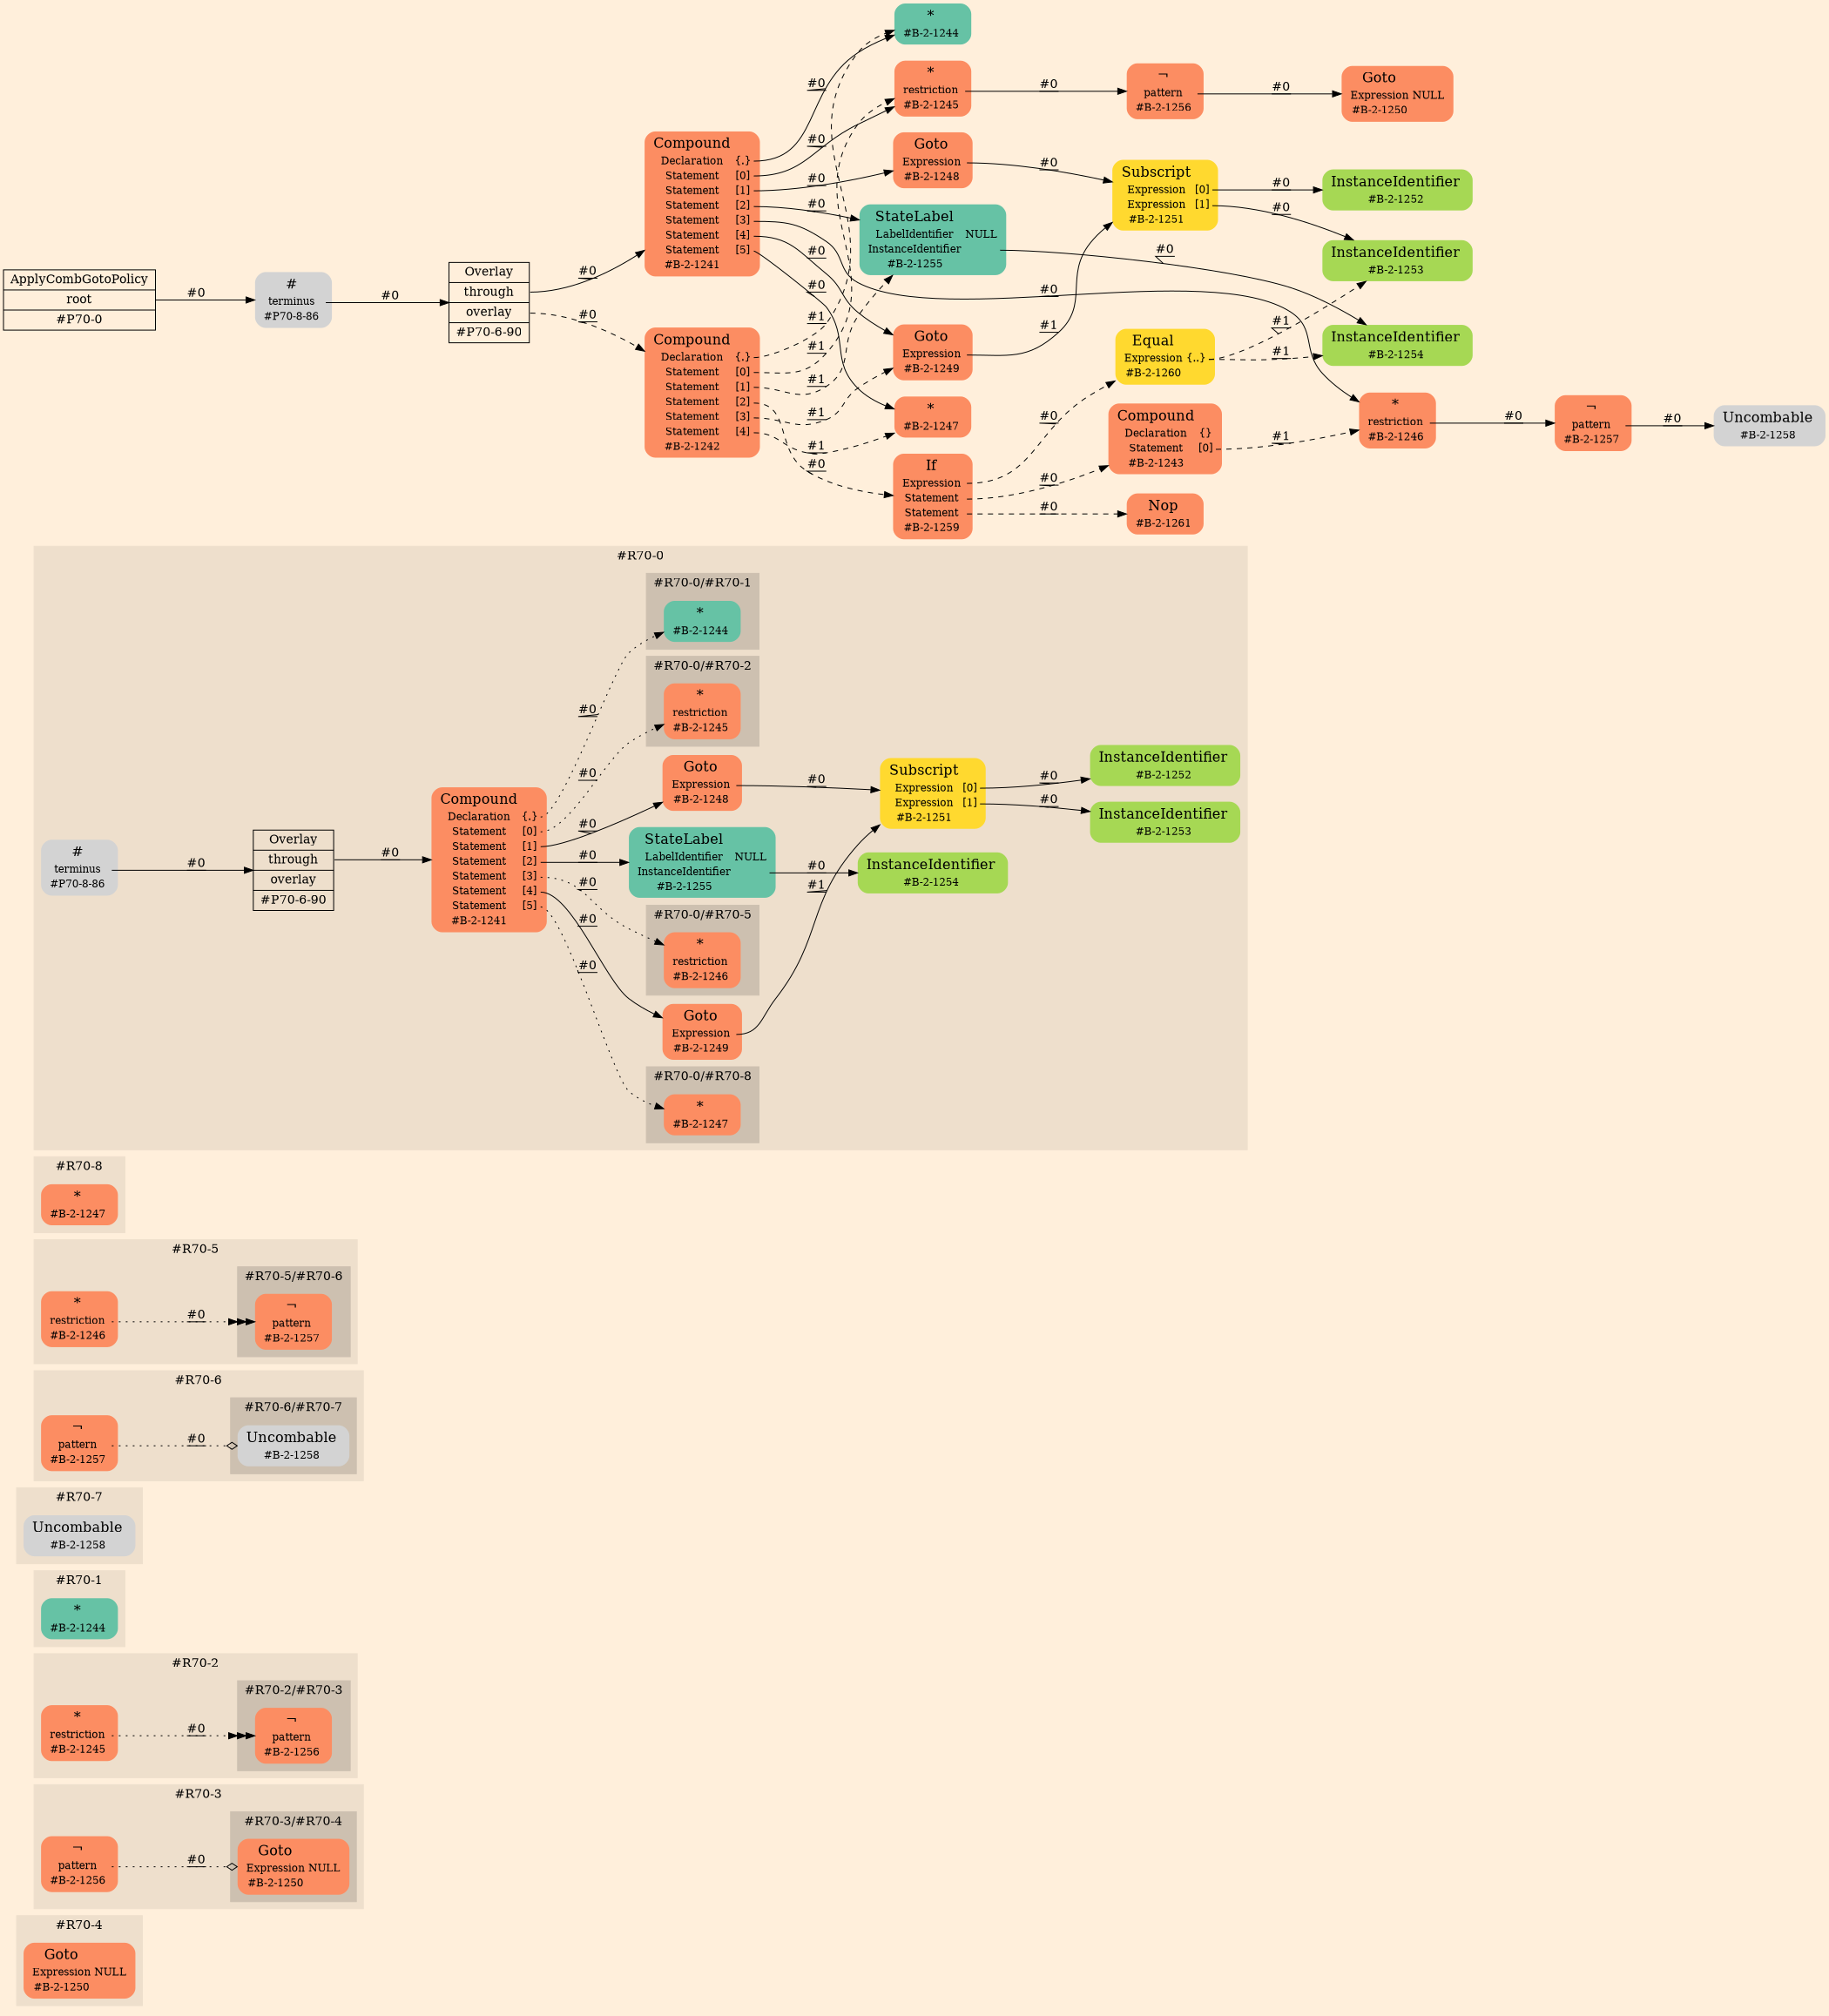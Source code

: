 digraph Inferno {
graph [
    rankdir = "LR"
    ranksep = 1.0
    size = "14,20"
    bgcolor = antiquewhite1
    color = black
    fontcolor = black
];
node [
];
// -------------------- figure #R70-4 --------------------
subgraph "cluster#R70-4" {
    label = "#R70-4"
    style = "filled"
    color = antiquewhite2
    "#R70-4/#B-2-1250" [
        shape = "plaintext"
        fillcolor = "/set28/2"
        label = <<TABLE BORDER="0" CELLBORDER="0" CELLSPACING="0">
         <TR><TD><FONT POINT-SIZE="16.0">Goto</FONT></TD><TD></TD></TR>
         <TR><TD>Expression</TD><TD PORT="port0">NULL</TD></TR>
         <TR><TD>#B-2-1250</TD><TD PORT="port1"></TD></TR>
        </TABLE>>
        style = "rounded,filled"
        fontsize = "12"
    ];
    
}


// -------------------- figure #R70-3 --------------------
subgraph "cluster#R70-3" {
    label = "#R70-3"
    style = "filled"
    color = antiquewhite2
    "#R70-3/#B-2-1256" [
        shape = "plaintext"
        fillcolor = "/set28/2"
        label = <<TABLE BORDER="0" CELLBORDER="0" CELLSPACING="0">
         <TR><TD><FONT POINT-SIZE="16.0">¬</FONT></TD><TD></TD></TR>
         <TR><TD>pattern</TD><TD PORT="port0"></TD></TR>
         <TR><TD>#B-2-1256</TD><TD PORT="port1"></TD></TR>
        </TABLE>>
        style = "rounded,filled"
        fontsize = "12"
    ];
    
    subgraph "cluster#R70-3/#R70-4" {
        label = "#R70-3/#R70-4"
        style = "filled"
        color = antiquewhite3
        "#R70-3/#0/#B-2-1250" [
            shape = "plaintext"
            fillcolor = "/set28/2"
            label = <<TABLE BORDER="0" CELLBORDER="0" CELLSPACING="0">
             <TR><TD><FONT POINT-SIZE="16.0">Goto</FONT></TD><TD></TD></TR>
             <TR><TD>Expression</TD><TD PORT="port0">NULL</TD></TR>
             <TR><TD>#B-2-1250</TD><TD PORT="port1"></TD></TR>
            </TABLE>>
            style = "rounded,filled"
            fontsize = "12"
        ];
        
    }
    
}


// -------------------- figure #R70-2 --------------------
subgraph "cluster#R70-2" {
    label = "#R70-2"
    style = "filled"
    color = antiquewhite2
    "#R70-2/#B-2-1245" [
        shape = "plaintext"
        fillcolor = "/set28/2"
        label = <<TABLE BORDER="0" CELLBORDER="0" CELLSPACING="0">
         <TR><TD><FONT POINT-SIZE="16.0">*</FONT></TD><TD></TD></TR>
         <TR><TD>restriction</TD><TD PORT="port0"></TD></TR>
         <TR><TD>#B-2-1245</TD><TD PORT="port1"></TD></TR>
        </TABLE>>
        style = "rounded,filled"
        fontsize = "12"
    ];
    
    subgraph "cluster#R70-2/#R70-3" {
        label = "#R70-2/#R70-3"
        style = "filled"
        color = antiquewhite3
        "#R70-2/#0/#B-2-1256" [
            shape = "plaintext"
            fillcolor = "/set28/2"
            label = <<TABLE BORDER="0" CELLBORDER="0" CELLSPACING="0">
             <TR><TD><FONT POINT-SIZE="16.0">¬</FONT></TD><TD></TD></TR>
             <TR><TD>pattern</TD><TD PORT="port0"></TD></TR>
             <TR><TD>#B-2-1256</TD><TD PORT="port1"></TD></TR>
            </TABLE>>
            style = "rounded,filled"
            fontsize = "12"
        ];
        
    }
    
}


// -------------------- figure #R70-1 --------------------
subgraph "cluster#R70-1" {
    label = "#R70-1"
    style = "filled"
    color = antiquewhite2
    "#R70-1/#B-2-1244" [
        shape = "plaintext"
        fillcolor = "/set28/1"
        label = <<TABLE BORDER="0" CELLBORDER="0" CELLSPACING="0">
         <TR><TD><FONT POINT-SIZE="16.0">*</FONT></TD><TD></TD></TR>
         <TR><TD>#B-2-1244</TD><TD PORT="port0"></TD></TR>
        </TABLE>>
        style = "rounded,filled"
        fontsize = "12"
    ];
    
}


// -------------------- figure #R70-7 --------------------
subgraph "cluster#R70-7" {
    label = "#R70-7"
    style = "filled"
    color = antiquewhite2
    "#R70-7/#B-2-1258" [
        shape = "plaintext"
        label = <<TABLE BORDER="0" CELLBORDER="0" CELLSPACING="0">
         <TR><TD><FONT POINT-SIZE="16.0">Uncombable</FONT></TD><TD></TD></TR>
         <TR><TD>#B-2-1258</TD><TD PORT="port0"></TD></TR>
        </TABLE>>
        style = "rounded,filled"
        fontsize = "12"
    ];
    
}


// -------------------- figure #R70-6 --------------------
subgraph "cluster#R70-6" {
    label = "#R70-6"
    style = "filled"
    color = antiquewhite2
    "#R70-6/#B-2-1257" [
        shape = "plaintext"
        fillcolor = "/set28/2"
        label = <<TABLE BORDER="0" CELLBORDER="0" CELLSPACING="0">
         <TR><TD><FONT POINT-SIZE="16.0">¬</FONT></TD><TD></TD></TR>
         <TR><TD>pattern</TD><TD PORT="port0"></TD></TR>
         <TR><TD>#B-2-1257</TD><TD PORT="port1"></TD></TR>
        </TABLE>>
        style = "rounded,filled"
        fontsize = "12"
    ];
    
    subgraph "cluster#R70-6/#R70-7" {
        label = "#R70-6/#R70-7"
        style = "filled"
        color = antiquewhite3
        "#R70-6/#0/#B-2-1258" [
            shape = "plaintext"
            label = <<TABLE BORDER="0" CELLBORDER="0" CELLSPACING="0">
             <TR><TD><FONT POINT-SIZE="16.0">Uncombable</FONT></TD><TD></TD></TR>
             <TR><TD>#B-2-1258</TD><TD PORT="port0"></TD></TR>
            </TABLE>>
            style = "rounded,filled"
            fontsize = "12"
        ];
        
    }
    
}


// -------------------- figure #R70-5 --------------------
subgraph "cluster#R70-5" {
    label = "#R70-5"
    style = "filled"
    color = antiquewhite2
    "#R70-5/#B-2-1246" [
        shape = "plaintext"
        fillcolor = "/set28/2"
        label = <<TABLE BORDER="0" CELLBORDER="0" CELLSPACING="0">
         <TR><TD><FONT POINT-SIZE="16.0">*</FONT></TD><TD></TD></TR>
         <TR><TD>restriction</TD><TD PORT="port0"></TD></TR>
         <TR><TD>#B-2-1246</TD><TD PORT="port1"></TD></TR>
        </TABLE>>
        style = "rounded,filled"
        fontsize = "12"
    ];
    
    subgraph "cluster#R70-5/#R70-6" {
        label = "#R70-5/#R70-6"
        style = "filled"
        color = antiquewhite3
        "#R70-5/#0/#B-2-1257" [
            shape = "plaintext"
            fillcolor = "/set28/2"
            label = <<TABLE BORDER="0" CELLBORDER="0" CELLSPACING="0">
             <TR><TD><FONT POINT-SIZE="16.0">¬</FONT></TD><TD></TD></TR>
             <TR><TD>pattern</TD><TD PORT="port0"></TD></TR>
             <TR><TD>#B-2-1257</TD><TD PORT="port1"></TD></TR>
            </TABLE>>
            style = "rounded,filled"
            fontsize = "12"
        ];
        
    }
    
}


// -------------------- figure #R70-8 --------------------
subgraph "cluster#R70-8" {
    label = "#R70-8"
    style = "filled"
    color = antiquewhite2
    "#R70-8/#B-2-1247" [
        shape = "plaintext"
        fillcolor = "/set28/2"
        label = <<TABLE BORDER="0" CELLBORDER="0" CELLSPACING="0">
         <TR><TD><FONT POINT-SIZE="16.0">*</FONT></TD><TD></TD></TR>
         <TR><TD>#B-2-1247</TD><TD PORT="port0"></TD></TR>
        </TABLE>>
        style = "rounded,filled"
        fontsize = "12"
    ];
    
}


// -------------------- figure #R70-0 --------------------
subgraph "cluster#R70-0" {
    label = "#R70-0"
    style = "filled"
    color = antiquewhite2
    "#R70-0/#B-2-1255" [
        shape = "plaintext"
        fillcolor = "/set28/1"
        label = <<TABLE BORDER="0" CELLBORDER="0" CELLSPACING="0">
         <TR><TD><FONT POINT-SIZE="16.0">StateLabel</FONT></TD><TD></TD></TR>
         <TR><TD>LabelIdentifier</TD><TD PORT="port0">NULL</TD></TR>
         <TR><TD>InstanceIdentifier</TD><TD PORT="port1"></TD></TR>
         <TR><TD>#B-2-1255</TD><TD PORT="port2"></TD></TR>
        </TABLE>>
        style = "rounded,filled"
        fontsize = "12"
    ];
    
    "#R70-0/#B-2-1252" [
        shape = "plaintext"
        fillcolor = "/set28/5"
        label = <<TABLE BORDER="0" CELLBORDER="0" CELLSPACING="0">
         <TR><TD><FONT POINT-SIZE="16.0">InstanceIdentifier</FONT></TD><TD></TD></TR>
         <TR><TD>#B-2-1252</TD><TD PORT="port0"></TD></TR>
        </TABLE>>
        style = "rounded,filled"
        fontsize = "12"
    ];
    
    "#R70-0/#B-2-1253" [
        shape = "plaintext"
        fillcolor = "/set28/5"
        label = <<TABLE BORDER="0" CELLBORDER="0" CELLSPACING="0">
         <TR><TD><FONT POINT-SIZE="16.0">InstanceIdentifier</FONT></TD><TD></TD></TR>
         <TR><TD>#B-2-1253</TD><TD PORT="port0"></TD></TR>
        </TABLE>>
        style = "rounded,filled"
        fontsize = "12"
    ];
    
    "#R70-0/#P70-6-90" [
        shape = "record"
        fillcolor = antiquewhite2
        label = "<fixed> Overlay | <port0> through | <port1> overlay | <port2> #P70-6-90"
        style = "filled"
        fontsize = "14"
        color = black
        fontcolor = black
    ];
    
    "#R70-0/#P70-8-86" [
        shape = "plaintext"
        label = <<TABLE BORDER="0" CELLBORDER="0" CELLSPACING="0">
         <TR><TD><FONT POINT-SIZE="16.0">#</FONT></TD><TD></TD></TR>
         <TR><TD>terminus</TD><TD PORT="port0"></TD></TR>
         <TR><TD>#P70-8-86</TD><TD PORT="port1"></TD></TR>
        </TABLE>>
        style = "rounded,filled"
        fontsize = "12"
    ];
    
    "#R70-0/#B-2-1251" [
        shape = "plaintext"
        fillcolor = "/set28/6"
        label = <<TABLE BORDER="0" CELLBORDER="0" CELLSPACING="0">
         <TR><TD><FONT POINT-SIZE="16.0">Subscript</FONT></TD><TD></TD></TR>
         <TR><TD>Expression</TD><TD PORT="port0">[0]</TD></TR>
         <TR><TD>Expression</TD><TD PORT="port1">[1]</TD></TR>
         <TR><TD>#B-2-1251</TD><TD PORT="port2"></TD></TR>
        </TABLE>>
        style = "rounded,filled"
        fontsize = "12"
    ];
    
    "#R70-0/#B-2-1249" [
        shape = "plaintext"
        fillcolor = "/set28/2"
        label = <<TABLE BORDER="0" CELLBORDER="0" CELLSPACING="0">
         <TR><TD><FONT POINT-SIZE="16.0">Goto</FONT></TD><TD></TD></TR>
         <TR><TD>Expression</TD><TD PORT="port0"></TD></TR>
         <TR><TD>#B-2-1249</TD><TD PORT="port1"></TD></TR>
        </TABLE>>
        style = "rounded,filled"
        fontsize = "12"
    ];
    
    "#R70-0/#B-2-1254" [
        shape = "plaintext"
        fillcolor = "/set28/5"
        label = <<TABLE BORDER="0" CELLBORDER="0" CELLSPACING="0">
         <TR><TD><FONT POINT-SIZE="16.0">InstanceIdentifier</FONT></TD><TD></TD></TR>
         <TR><TD>#B-2-1254</TD><TD PORT="port0"></TD></TR>
        </TABLE>>
        style = "rounded,filled"
        fontsize = "12"
    ];
    
    "#R70-0/#B-2-1241" [
        shape = "plaintext"
        fillcolor = "/set28/2"
        label = <<TABLE BORDER="0" CELLBORDER="0" CELLSPACING="0">
         <TR><TD><FONT POINT-SIZE="16.0">Compound</FONT></TD><TD></TD></TR>
         <TR><TD>Declaration</TD><TD PORT="port0">{.}</TD></TR>
         <TR><TD>Statement</TD><TD PORT="port1">[0]</TD></TR>
         <TR><TD>Statement</TD><TD PORT="port2">[1]</TD></TR>
         <TR><TD>Statement</TD><TD PORT="port3">[2]</TD></TR>
         <TR><TD>Statement</TD><TD PORT="port4">[3]</TD></TR>
         <TR><TD>Statement</TD><TD PORT="port5">[4]</TD></TR>
         <TR><TD>Statement</TD><TD PORT="port6">[5]</TD></TR>
         <TR><TD>#B-2-1241</TD><TD PORT="port7"></TD></TR>
        </TABLE>>
        style = "rounded,filled"
        fontsize = "12"
    ];
    
    "#R70-0/#B-2-1248" [
        shape = "plaintext"
        fillcolor = "/set28/2"
        label = <<TABLE BORDER="0" CELLBORDER="0" CELLSPACING="0">
         <TR><TD><FONT POINT-SIZE="16.0">Goto</FONT></TD><TD></TD></TR>
         <TR><TD>Expression</TD><TD PORT="port0"></TD></TR>
         <TR><TD>#B-2-1248</TD><TD PORT="port1"></TD></TR>
        </TABLE>>
        style = "rounded,filled"
        fontsize = "12"
    ];
    
    subgraph "cluster#R70-0/#R70-8" {
        label = "#R70-0/#R70-8"
        style = "filled"
        color = antiquewhite3
        "#R70-0/#0/#B-2-1247" [
            shape = "plaintext"
            fillcolor = "/set28/2"
            label = <<TABLE BORDER="0" CELLBORDER="0" CELLSPACING="0">
             <TR><TD><FONT POINT-SIZE="16.0">*</FONT></TD><TD></TD></TR>
             <TR><TD>#B-2-1247</TD><TD PORT="port0"></TD></TR>
            </TABLE>>
            style = "rounded,filled"
            fontsize = "12"
        ];
        
    }
    
    subgraph "cluster#R70-0/#R70-5" {
        label = "#R70-0/#R70-5"
        style = "filled"
        color = antiquewhite3
        "#R70-0/#0/#B-2-1246" [
            shape = "plaintext"
            fillcolor = "/set28/2"
            label = <<TABLE BORDER="0" CELLBORDER="0" CELLSPACING="0">
             <TR><TD><FONT POINT-SIZE="16.0">*</FONT></TD><TD></TD></TR>
             <TR><TD>restriction</TD><TD PORT="port0"></TD></TR>
             <TR><TD>#B-2-1246</TD><TD PORT="port1"></TD></TR>
            </TABLE>>
            style = "rounded,filled"
            fontsize = "12"
        ];
        
    }
    
    subgraph "cluster#R70-0/#R70-1" {
        label = "#R70-0/#R70-1"
        style = "filled"
        color = antiquewhite3
        "#R70-0/#0/#B-2-1244" [
            shape = "plaintext"
            fillcolor = "/set28/1"
            label = <<TABLE BORDER="0" CELLBORDER="0" CELLSPACING="0">
             <TR><TD><FONT POINT-SIZE="16.0">*</FONT></TD><TD></TD></TR>
             <TR><TD>#B-2-1244</TD><TD PORT="port0"></TD></TR>
            </TABLE>>
            style = "rounded,filled"
            fontsize = "12"
        ];
        
    }
    
    subgraph "cluster#R70-0/#R70-2" {
        label = "#R70-0/#R70-2"
        style = "filled"
        color = antiquewhite3
        "#R70-0/#0/#B-2-1245" [
            shape = "plaintext"
            fillcolor = "/set28/2"
            label = <<TABLE BORDER="0" CELLBORDER="0" CELLSPACING="0">
             <TR><TD><FONT POINT-SIZE="16.0">*</FONT></TD><TD></TD></TR>
             <TR><TD>restriction</TD><TD PORT="port0"></TD></TR>
             <TR><TD>#B-2-1245</TD><TD PORT="port1"></TD></TR>
            </TABLE>>
            style = "rounded,filled"
            fontsize = "12"
        ];
        
    }
    
}


// -------------------- transformation figure --------------------
"CR#P70-0" [
    shape = "record"
    fillcolor = antiquewhite1
    label = "<fixed> ApplyCombGotoPolicy | <port0> root | <port1> #P70-0"
    style = "filled"
    fontsize = "14"
    color = black
    fontcolor = black
];

"#P70-8-86" [
    shape = "plaintext"
    label = <<TABLE BORDER="0" CELLBORDER="0" CELLSPACING="0">
     <TR><TD><FONT POINT-SIZE="16.0">#</FONT></TD><TD></TD></TR>
     <TR><TD>terminus</TD><TD PORT="port0"></TD></TR>
     <TR><TD>#P70-8-86</TD><TD PORT="port1"></TD></TR>
    </TABLE>>
    style = "rounded,filled"
    fontsize = "12"
];

"#P70-6-90" [
    shape = "record"
    fillcolor = antiquewhite1
    label = "<fixed> Overlay | <port0> through | <port1> overlay | <port2> #P70-6-90"
    style = "filled"
    fontsize = "14"
    color = black
    fontcolor = black
];

"#B-2-1241" [
    shape = "plaintext"
    fillcolor = "/set28/2"
    label = <<TABLE BORDER="0" CELLBORDER="0" CELLSPACING="0">
     <TR><TD><FONT POINT-SIZE="16.0">Compound</FONT></TD><TD></TD></TR>
     <TR><TD>Declaration</TD><TD PORT="port0">{.}</TD></TR>
     <TR><TD>Statement</TD><TD PORT="port1">[0]</TD></TR>
     <TR><TD>Statement</TD><TD PORT="port2">[1]</TD></TR>
     <TR><TD>Statement</TD><TD PORT="port3">[2]</TD></TR>
     <TR><TD>Statement</TD><TD PORT="port4">[3]</TD></TR>
     <TR><TD>Statement</TD><TD PORT="port5">[4]</TD></TR>
     <TR><TD>Statement</TD><TD PORT="port6">[5]</TD></TR>
     <TR><TD>#B-2-1241</TD><TD PORT="port7"></TD></TR>
    </TABLE>>
    style = "rounded,filled"
    fontsize = "12"
];

"#B-2-1244" [
    shape = "plaintext"
    fillcolor = "/set28/1"
    label = <<TABLE BORDER="0" CELLBORDER="0" CELLSPACING="0">
     <TR><TD><FONT POINT-SIZE="16.0">*</FONT></TD><TD></TD></TR>
     <TR><TD>#B-2-1244</TD><TD PORT="port0"></TD></TR>
    </TABLE>>
    style = "rounded,filled"
    fontsize = "12"
];

"#B-2-1245" [
    shape = "plaintext"
    fillcolor = "/set28/2"
    label = <<TABLE BORDER="0" CELLBORDER="0" CELLSPACING="0">
     <TR><TD><FONT POINT-SIZE="16.0">*</FONT></TD><TD></TD></TR>
     <TR><TD>restriction</TD><TD PORT="port0"></TD></TR>
     <TR><TD>#B-2-1245</TD><TD PORT="port1"></TD></TR>
    </TABLE>>
    style = "rounded,filled"
    fontsize = "12"
];

"#B-2-1256" [
    shape = "plaintext"
    fillcolor = "/set28/2"
    label = <<TABLE BORDER="0" CELLBORDER="0" CELLSPACING="0">
     <TR><TD><FONT POINT-SIZE="16.0">¬</FONT></TD><TD></TD></TR>
     <TR><TD>pattern</TD><TD PORT="port0"></TD></TR>
     <TR><TD>#B-2-1256</TD><TD PORT="port1"></TD></TR>
    </TABLE>>
    style = "rounded,filled"
    fontsize = "12"
];

"#B-2-1250" [
    shape = "plaintext"
    fillcolor = "/set28/2"
    label = <<TABLE BORDER="0" CELLBORDER="0" CELLSPACING="0">
     <TR><TD><FONT POINT-SIZE="16.0">Goto</FONT></TD><TD></TD></TR>
     <TR><TD>Expression</TD><TD PORT="port0">NULL</TD></TR>
     <TR><TD>#B-2-1250</TD><TD PORT="port1"></TD></TR>
    </TABLE>>
    style = "rounded,filled"
    fontsize = "12"
];

"#B-2-1248" [
    shape = "plaintext"
    fillcolor = "/set28/2"
    label = <<TABLE BORDER="0" CELLBORDER="0" CELLSPACING="0">
     <TR><TD><FONT POINT-SIZE="16.0">Goto</FONT></TD><TD></TD></TR>
     <TR><TD>Expression</TD><TD PORT="port0"></TD></TR>
     <TR><TD>#B-2-1248</TD><TD PORT="port1"></TD></TR>
    </TABLE>>
    style = "rounded,filled"
    fontsize = "12"
];

"#B-2-1251" [
    shape = "plaintext"
    fillcolor = "/set28/6"
    label = <<TABLE BORDER="0" CELLBORDER="0" CELLSPACING="0">
     <TR><TD><FONT POINT-SIZE="16.0">Subscript</FONT></TD><TD></TD></TR>
     <TR><TD>Expression</TD><TD PORT="port0">[0]</TD></TR>
     <TR><TD>Expression</TD><TD PORT="port1">[1]</TD></TR>
     <TR><TD>#B-2-1251</TD><TD PORT="port2"></TD></TR>
    </TABLE>>
    style = "rounded,filled"
    fontsize = "12"
];

"#B-2-1252" [
    shape = "plaintext"
    fillcolor = "/set28/5"
    label = <<TABLE BORDER="0" CELLBORDER="0" CELLSPACING="0">
     <TR><TD><FONT POINT-SIZE="16.0">InstanceIdentifier</FONT></TD><TD></TD></TR>
     <TR><TD>#B-2-1252</TD><TD PORT="port0"></TD></TR>
    </TABLE>>
    style = "rounded,filled"
    fontsize = "12"
];

"#B-2-1253" [
    shape = "plaintext"
    fillcolor = "/set28/5"
    label = <<TABLE BORDER="0" CELLBORDER="0" CELLSPACING="0">
     <TR><TD><FONT POINT-SIZE="16.0">InstanceIdentifier</FONT></TD><TD></TD></TR>
     <TR><TD>#B-2-1253</TD><TD PORT="port0"></TD></TR>
    </TABLE>>
    style = "rounded,filled"
    fontsize = "12"
];

"#B-2-1255" [
    shape = "plaintext"
    fillcolor = "/set28/1"
    label = <<TABLE BORDER="0" CELLBORDER="0" CELLSPACING="0">
     <TR><TD><FONT POINT-SIZE="16.0">StateLabel</FONT></TD><TD></TD></TR>
     <TR><TD>LabelIdentifier</TD><TD PORT="port0">NULL</TD></TR>
     <TR><TD>InstanceIdentifier</TD><TD PORT="port1"></TD></TR>
     <TR><TD>#B-2-1255</TD><TD PORT="port2"></TD></TR>
    </TABLE>>
    style = "rounded,filled"
    fontsize = "12"
];

"#B-2-1254" [
    shape = "plaintext"
    fillcolor = "/set28/5"
    label = <<TABLE BORDER="0" CELLBORDER="0" CELLSPACING="0">
     <TR><TD><FONT POINT-SIZE="16.0">InstanceIdentifier</FONT></TD><TD></TD></TR>
     <TR><TD>#B-2-1254</TD><TD PORT="port0"></TD></TR>
    </TABLE>>
    style = "rounded,filled"
    fontsize = "12"
];

"#B-2-1246" [
    shape = "plaintext"
    fillcolor = "/set28/2"
    label = <<TABLE BORDER="0" CELLBORDER="0" CELLSPACING="0">
     <TR><TD><FONT POINT-SIZE="16.0">*</FONT></TD><TD></TD></TR>
     <TR><TD>restriction</TD><TD PORT="port0"></TD></TR>
     <TR><TD>#B-2-1246</TD><TD PORT="port1"></TD></TR>
    </TABLE>>
    style = "rounded,filled"
    fontsize = "12"
];

"#B-2-1257" [
    shape = "plaintext"
    fillcolor = "/set28/2"
    label = <<TABLE BORDER="0" CELLBORDER="0" CELLSPACING="0">
     <TR><TD><FONT POINT-SIZE="16.0">¬</FONT></TD><TD></TD></TR>
     <TR><TD>pattern</TD><TD PORT="port0"></TD></TR>
     <TR><TD>#B-2-1257</TD><TD PORT="port1"></TD></TR>
    </TABLE>>
    style = "rounded,filled"
    fontsize = "12"
];

"#B-2-1258" [
    shape = "plaintext"
    label = <<TABLE BORDER="0" CELLBORDER="0" CELLSPACING="0">
     <TR><TD><FONT POINT-SIZE="16.0">Uncombable</FONT></TD><TD></TD></TR>
     <TR><TD>#B-2-1258</TD><TD PORT="port0"></TD></TR>
    </TABLE>>
    style = "rounded,filled"
    fontsize = "12"
];

"#B-2-1249" [
    shape = "plaintext"
    fillcolor = "/set28/2"
    label = <<TABLE BORDER="0" CELLBORDER="0" CELLSPACING="0">
     <TR><TD><FONT POINT-SIZE="16.0">Goto</FONT></TD><TD></TD></TR>
     <TR><TD>Expression</TD><TD PORT="port0"></TD></TR>
     <TR><TD>#B-2-1249</TD><TD PORT="port1"></TD></TR>
    </TABLE>>
    style = "rounded,filled"
    fontsize = "12"
];

"#B-2-1247" [
    shape = "plaintext"
    fillcolor = "/set28/2"
    label = <<TABLE BORDER="0" CELLBORDER="0" CELLSPACING="0">
     <TR><TD><FONT POINT-SIZE="16.0">*</FONT></TD><TD></TD></TR>
     <TR><TD>#B-2-1247</TD><TD PORT="port0"></TD></TR>
    </TABLE>>
    style = "rounded,filled"
    fontsize = "12"
];

"#B-2-1242" [
    shape = "plaintext"
    fillcolor = "/set28/2"
    label = <<TABLE BORDER="0" CELLBORDER="0" CELLSPACING="0">
     <TR><TD><FONT POINT-SIZE="16.0">Compound</FONT></TD><TD></TD></TR>
     <TR><TD>Declaration</TD><TD PORT="port0">{.}</TD></TR>
     <TR><TD>Statement</TD><TD PORT="port1">[0]</TD></TR>
     <TR><TD>Statement</TD><TD PORT="port2">[1]</TD></TR>
     <TR><TD>Statement</TD><TD PORT="port3">[2]</TD></TR>
     <TR><TD>Statement</TD><TD PORT="port4">[3]</TD></TR>
     <TR><TD>Statement</TD><TD PORT="port5">[4]</TD></TR>
     <TR><TD>#B-2-1242</TD><TD PORT="port6"></TD></TR>
    </TABLE>>
    style = "rounded,filled"
    fontsize = "12"
];

"#B-2-1259" [
    shape = "plaintext"
    fillcolor = "/set28/2"
    label = <<TABLE BORDER="0" CELLBORDER="0" CELLSPACING="0">
     <TR><TD><FONT POINT-SIZE="16.0">If</FONT></TD><TD></TD></TR>
     <TR><TD>Expression</TD><TD PORT="port0"></TD></TR>
     <TR><TD>Statement</TD><TD PORT="port1"></TD></TR>
     <TR><TD>Statement</TD><TD PORT="port2"></TD></TR>
     <TR><TD>#B-2-1259</TD><TD PORT="port3"></TD></TR>
    </TABLE>>
    style = "rounded,filled"
    fontsize = "12"
];

"#B-2-1260" [
    shape = "plaintext"
    fillcolor = "/set28/6"
    label = <<TABLE BORDER="0" CELLBORDER="0" CELLSPACING="0">
     <TR><TD><FONT POINT-SIZE="16.0">Equal</FONT></TD><TD></TD></TR>
     <TR><TD>Expression</TD><TD PORT="port0">{..}</TD></TR>
     <TR><TD>#B-2-1260</TD><TD PORT="port1"></TD></TR>
    </TABLE>>
    style = "rounded,filled"
    fontsize = "12"
];

"#B-2-1243" [
    shape = "plaintext"
    fillcolor = "/set28/2"
    label = <<TABLE BORDER="0" CELLBORDER="0" CELLSPACING="0">
     <TR><TD><FONT POINT-SIZE="16.0">Compound</FONT></TD><TD></TD></TR>
     <TR><TD>Declaration</TD><TD PORT="port0">{}</TD></TR>
     <TR><TD>Statement</TD><TD PORT="port1">[0]</TD></TR>
     <TR><TD>#B-2-1243</TD><TD PORT="port2"></TD></TR>
    </TABLE>>
    style = "rounded,filled"
    fontsize = "12"
];

"#B-2-1261" [
    shape = "plaintext"
    fillcolor = "/set28/2"
    label = <<TABLE BORDER="0" CELLBORDER="0" CELLSPACING="0">
     <TR><TD><FONT POINT-SIZE="16.0">Nop</FONT></TD><TD></TD></TR>
     <TR><TD>#B-2-1261</TD><TD PORT="port0"></TD></TR>
    </TABLE>>
    style = "rounded,filled"
    fontsize = "12"
];



// -------------------- links --------------------
// links for block CR#P70-0
"CR#P70-0":port0 -> "#P70-8-86" [
    style="solid"
    label = "#0"
    decorate = true
    color = black
    fontcolor = black
];

// links for block #P70-8-86
"#P70-8-86":port0 -> "#P70-6-90" [
    style="solid"
    label = "#0"
    decorate = true
    color = black
    fontcolor = black
];

// links for block #P70-6-90
"#P70-6-90":port0 -> "#B-2-1241" [
    style="solid"
    label = "#0"
    decorate = true
    color = black
    fontcolor = black
];

"#P70-6-90":port1 -> "#B-2-1242" [
    style="dashed"
    label = "#0"
    decorate = true
    color = black
    fontcolor = black
];

// links for block #B-2-1241
"#B-2-1241":port0 -> "#B-2-1244" [
    style="solid"
    label = "#0"
    decorate = true
    color = black
    fontcolor = black
];

"#B-2-1241":port1 -> "#B-2-1245" [
    style="solid"
    label = "#0"
    decorate = true
    color = black
    fontcolor = black
];

"#B-2-1241":port2 -> "#B-2-1248" [
    style="solid"
    label = "#0"
    decorate = true
    color = black
    fontcolor = black
];

"#B-2-1241":port3 -> "#B-2-1255" [
    style="solid"
    label = "#0"
    decorate = true
    color = black
    fontcolor = black
];

"#B-2-1241":port4 -> "#B-2-1246" [
    style="solid"
    label = "#0"
    decorate = true
    color = black
    fontcolor = black
];

"#B-2-1241":port5 -> "#B-2-1249" [
    style="solid"
    label = "#0"
    decorate = true
    color = black
    fontcolor = black
];

"#B-2-1241":port6 -> "#B-2-1247" [
    style="solid"
    label = "#0"
    decorate = true
    color = black
    fontcolor = black
];

// links for block #B-2-1244
// links for block #B-2-1245
"#B-2-1245":port0 -> "#B-2-1256" [
    style="solid"
    label = "#0"
    decorate = true
    color = black
    fontcolor = black
];

// links for block #B-2-1256
"#B-2-1256":port0 -> "#B-2-1250" [
    style="solid"
    label = "#0"
    decorate = true
    color = black
    fontcolor = black
];

// links for block #B-2-1250
// links for block #B-2-1248
"#B-2-1248":port0 -> "#B-2-1251" [
    style="solid"
    label = "#0"
    decorate = true
    color = black
    fontcolor = black
];

// links for block #B-2-1251
"#B-2-1251":port0 -> "#B-2-1252" [
    style="solid"
    label = "#0"
    decorate = true
    color = black
    fontcolor = black
];

"#B-2-1251":port1 -> "#B-2-1253" [
    style="solid"
    label = "#0"
    decorate = true
    color = black
    fontcolor = black
];

// links for block #B-2-1252
// links for block #B-2-1253
// links for block #B-2-1255
"#B-2-1255":port1 -> "#B-2-1254" [
    style="solid"
    label = "#0"
    decorate = true
    color = black
    fontcolor = black
];

// links for block #B-2-1254
// links for block #B-2-1246
"#B-2-1246":port0 -> "#B-2-1257" [
    style="solid"
    label = "#0"
    decorate = true
    color = black
    fontcolor = black
];

// links for block #B-2-1257
"#B-2-1257":port0 -> "#B-2-1258" [
    style="solid"
    label = "#0"
    decorate = true
    color = black
    fontcolor = black
];

// links for block #B-2-1258
// links for block #B-2-1249
"#B-2-1249":port0 -> "#B-2-1251" [
    style="solid"
    label = "#1"
    decorate = true
    color = black
    fontcolor = black
];

// links for block #B-2-1247
// links for block #B-2-1242
"#B-2-1242":port0 -> "#B-2-1244" [
    style="dashed"
    label = "#1"
    decorate = true
    color = black
    fontcolor = black
];

"#B-2-1242":port1 -> "#B-2-1245" [
    style="dashed"
    label = "#1"
    decorate = true
    color = black
    fontcolor = black
];

"#B-2-1242":port2 -> "#B-2-1255" [
    style="dashed"
    label = "#1"
    decorate = true
    color = black
    fontcolor = black
];

"#B-2-1242":port3 -> "#B-2-1259" [
    style="dashed"
    label = "#0"
    decorate = true
    color = black
    fontcolor = black
];

"#B-2-1242":port4 -> "#B-2-1249" [
    style="dashed"
    label = "#1"
    decorate = true
    color = black
    fontcolor = black
];

"#B-2-1242":port5 -> "#B-2-1247" [
    style="dashed"
    label = "#1"
    decorate = true
    color = black
    fontcolor = black
];

// links for block #B-2-1259
"#B-2-1259":port0 -> "#B-2-1260" [
    style="dashed"
    label = "#0"
    decorate = true
    color = black
    fontcolor = black
];

"#B-2-1259":port1 -> "#B-2-1243" [
    style="dashed"
    label = "#0"
    decorate = true
    color = black
    fontcolor = black
];

"#B-2-1259":port2 -> "#B-2-1261" [
    style="dashed"
    label = "#0"
    decorate = true
    color = black
    fontcolor = black
];

// links for block #B-2-1260
"#B-2-1260":port0 -> "#B-2-1253" [
    style="dashed"
    label = "#1"
    decorate = true
    color = black
    fontcolor = black
];

"#B-2-1260":port0 -> "#B-2-1254" [
    style="dashed"
    label = "#1"
    decorate = true
    color = black
    fontcolor = black
];

// links for block #B-2-1243
"#B-2-1243":port1 -> "#B-2-1246" [
    style="dashed"
    label = "#1"
    decorate = true
    color = black
    fontcolor = black
];

// links for block #B-2-1261
// links for block #R70-0/#B-2-1255
"#R70-0/#B-2-1255":port1 -> "#R70-0/#B-2-1254" [
    style="solid"
    label = "#0"
    decorate = true
    color = black
    fontcolor = black
];

// links for block #R70-0/#B-2-1252
// links for block #R70-0/#B-2-1253
// links for block #R70-0/#P70-6-90
"#R70-0/#P70-6-90":port0 -> "#R70-0/#B-2-1241" [
    style="solid"
    label = "#0"
    decorate = true
    color = black
    fontcolor = black
];

// links for block #R70-0/#P70-8-86
"#R70-0/#P70-8-86":port0 -> "#R70-0/#P70-6-90" [
    style="solid"
    label = "#0"
    decorate = true
    color = black
    fontcolor = black
];

// links for block #R70-0/#B-2-1251
"#R70-0/#B-2-1251":port0 -> "#R70-0/#B-2-1252" [
    style="solid"
    label = "#0"
    decorate = true
    color = black
    fontcolor = black
];

"#R70-0/#B-2-1251":port1 -> "#R70-0/#B-2-1253" [
    style="solid"
    label = "#0"
    decorate = true
    color = black
    fontcolor = black
];

// links for block #R70-0/#B-2-1249
"#R70-0/#B-2-1249":port0 -> "#R70-0/#B-2-1251" [
    style="solid"
    label = "#1"
    decorate = true
    color = black
    fontcolor = black
];

// links for block #R70-0/#B-2-1254
// links for block #R70-0/#B-2-1241
"#R70-0/#B-2-1241":port0 -> "#R70-0/#0/#B-2-1244" [
    style="dotted"
    label = "#0"
    decorate = true
    color = black
    fontcolor = black
];

"#R70-0/#B-2-1241":port1 -> "#R70-0/#0/#B-2-1245" [
    style="dotted"
    label = "#0"
    decorate = true
    color = black
    fontcolor = black
];

"#R70-0/#B-2-1241":port2 -> "#R70-0/#B-2-1248" [
    style="solid"
    label = "#0"
    decorate = true
    color = black
    fontcolor = black
];

"#R70-0/#B-2-1241":port3 -> "#R70-0/#B-2-1255" [
    style="solid"
    label = "#0"
    decorate = true
    color = black
    fontcolor = black
];

"#R70-0/#B-2-1241":port4 -> "#R70-0/#0/#B-2-1246" [
    style="dotted"
    label = "#0"
    decorate = true
    color = black
    fontcolor = black
];

"#R70-0/#B-2-1241":port5 -> "#R70-0/#B-2-1249" [
    style="solid"
    label = "#0"
    decorate = true
    color = black
    fontcolor = black
];

"#R70-0/#B-2-1241":port6 -> "#R70-0/#0/#B-2-1247" [
    style="dotted"
    label = "#0"
    decorate = true
    color = black
    fontcolor = black
];

// links for block #R70-0/#B-2-1248
"#R70-0/#B-2-1248":port0 -> "#R70-0/#B-2-1251" [
    style="solid"
    label = "#0"
    decorate = true
    color = black
    fontcolor = black
];

// links for block #R70-0/#0/#B-2-1247
// links for block #R70-0/#0/#B-2-1246
// links for block #R70-0/#0/#B-2-1244
// links for block #R70-0/#0/#B-2-1245
// links for block #R70-8/#B-2-1247
// links for block #R70-5/#B-2-1246
"#R70-5/#B-2-1246":port0 -> "#R70-5/#0/#B-2-1257" [
    style="dotted"
    arrowhead="normalnormalnormal"
    label = "#0"
    decorate = true
    color = black
    fontcolor = black
];

// links for block #R70-5/#0/#B-2-1257
// links for block #R70-6/#B-2-1257
"#R70-6/#B-2-1257":port0 -> "#R70-6/#0/#B-2-1258" [
    style="dotted"
    arrowhead="odiamond"
    label = "#0"
    decorate = true
    color = black
    fontcolor = black
];

// links for block #R70-6/#0/#B-2-1258
// links for block #R70-7/#B-2-1258
// links for block #R70-1/#B-2-1244
// links for block #R70-2/#B-2-1245
"#R70-2/#B-2-1245":port0 -> "#R70-2/#0/#B-2-1256" [
    style="dotted"
    arrowhead="normalnormalnormal"
    label = "#0"
    decorate = true
    color = black
    fontcolor = black
];

// links for block #R70-2/#0/#B-2-1256
// links for block #R70-3/#B-2-1256
"#R70-3/#B-2-1256":port0 -> "#R70-3/#0/#B-2-1250" [
    style="dotted"
    arrowhead="odiamond"
    label = "#0"
    decorate = true
    color = black
    fontcolor = black
];

// links for block #R70-3/#0/#B-2-1250
// links for block #R70-4/#B-2-1250
}
